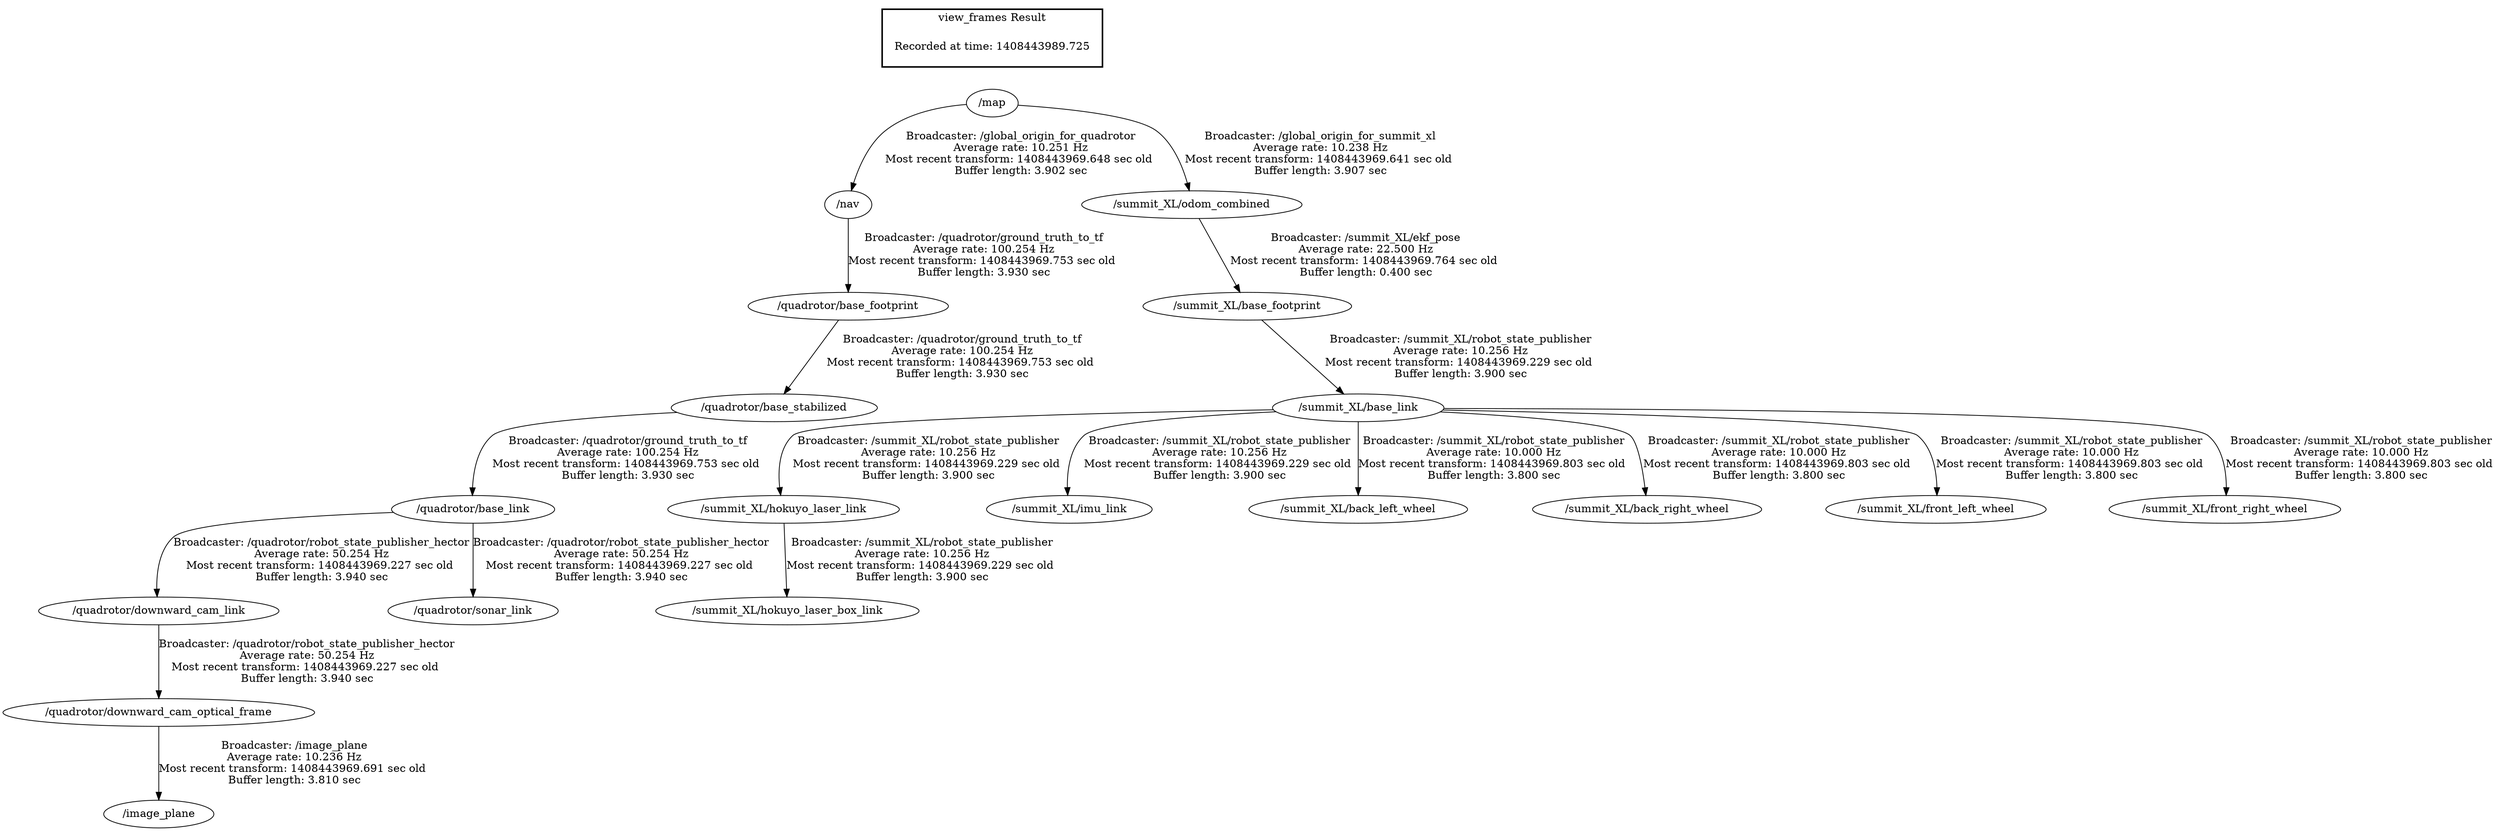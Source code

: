 digraph G {
"/quadrotor/base_link" -> "/quadrotor/downward_cam_link"[label="Broadcaster: /quadrotor/robot_state_publisher_hector\nAverage rate: 50.254 Hz\nMost recent transform: 1408443969.227 sec old \nBuffer length: 3.940 sec\n"];
"/quadrotor/base_stabilized" -> "/quadrotor/base_link"[label="Broadcaster: /quadrotor/ground_truth_to_tf\nAverage rate: 100.254 Hz\nMost recent transform: 1408443969.753 sec old \nBuffer length: 3.930 sec\n"];
"/quadrotor/downward_cam_link" -> "/quadrotor/downward_cam_optical_frame"[label="Broadcaster: /quadrotor/robot_state_publisher_hector\nAverage rate: 50.254 Hz\nMost recent transform: 1408443969.227 sec old \nBuffer length: 3.940 sec\n"];
"/quadrotor/base_link" -> "/quadrotor/sonar_link"[label="Broadcaster: /quadrotor/robot_state_publisher_hector\nAverage rate: 50.254 Hz\nMost recent transform: 1408443969.227 sec old \nBuffer length: 3.940 sec\n"];
"/nav" -> "/quadrotor/base_footprint"[label="Broadcaster: /quadrotor/ground_truth_to_tf\nAverage rate: 100.254 Hz\nMost recent transform: 1408443969.753 sec old \nBuffer length: 3.930 sec\n"];
"/map" -> "/nav"[label="Broadcaster: /global_origin_for_quadrotor\nAverage rate: 10.251 Hz\nMost recent transform: 1408443969.648 sec old \nBuffer length: 3.902 sec\n"];
"/quadrotor/base_footprint" -> "/quadrotor/base_stabilized"[label="Broadcaster: /quadrotor/ground_truth_to_tf\nAverage rate: 100.254 Hz\nMost recent transform: 1408443969.753 sec old \nBuffer length: 3.930 sec\n"];
"/map" -> "/summit_XL/odom_combined"[label="Broadcaster: /global_origin_for_summit_xl\nAverage rate: 10.238 Hz\nMost recent transform: 1408443969.641 sec old \nBuffer length: 3.907 sec\n"];
"/summit_XL/base_footprint" -> "/summit_XL/base_link"[label="Broadcaster: /summit_XL/robot_state_publisher\nAverage rate: 10.256 Hz\nMost recent transform: 1408443969.229 sec old \nBuffer length: 3.900 sec\n"];
"/summit_XL/odom_combined" -> "/summit_XL/base_footprint"[label="Broadcaster: /summit_XL/ekf_pose\nAverage rate: 22.500 Hz\nMost recent transform: 1408443969.764 sec old \nBuffer length: 0.400 sec\n"];
"/summit_XL/hokuyo_laser_link" -> "/summit_XL/hokuyo_laser_box_link"[label="Broadcaster: /summit_XL/robot_state_publisher\nAverage rate: 10.256 Hz\nMost recent transform: 1408443969.229 sec old \nBuffer length: 3.900 sec\n"];
"/summit_XL/base_link" -> "/summit_XL/hokuyo_laser_link"[label="Broadcaster: /summit_XL/robot_state_publisher\nAverage rate: 10.256 Hz\nMost recent transform: 1408443969.229 sec old \nBuffer length: 3.900 sec\n"];
"/summit_XL/base_link" -> "/summit_XL/imu_link"[label="Broadcaster: /summit_XL/robot_state_publisher\nAverage rate: 10.256 Hz\nMost recent transform: 1408443969.229 sec old \nBuffer length: 3.900 sec\n"];
"/summit_XL/base_link" -> "/summit_XL/back_left_wheel"[label="Broadcaster: /summit_XL/robot_state_publisher\nAverage rate: 10.000 Hz\nMost recent transform: 1408443969.803 sec old \nBuffer length: 3.800 sec\n"];
"/summit_XL/base_link" -> "/summit_XL/back_right_wheel"[label="Broadcaster: /summit_XL/robot_state_publisher\nAverage rate: 10.000 Hz\nMost recent transform: 1408443969.803 sec old \nBuffer length: 3.800 sec\n"];
"/summit_XL/base_link" -> "/summit_XL/front_left_wheel"[label="Broadcaster: /summit_XL/robot_state_publisher\nAverage rate: 10.000 Hz\nMost recent transform: 1408443969.803 sec old \nBuffer length: 3.800 sec\n"];
"/summit_XL/base_link" -> "/summit_XL/front_right_wheel"[label="Broadcaster: /summit_XL/robot_state_publisher\nAverage rate: 10.000 Hz\nMost recent transform: 1408443969.803 sec old \nBuffer length: 3.800 sec\n"];
"/quadrotor/downward_cam_optical_frame" -> "/image_plane"[label="Broadcaster: /image_plane\nAverage rate: 10.236 Hz\nMost recent transform: 1408443969.691 sec old \nBuffer length: 3.810 sec\n"];
edge [style=invis];
 subgraph cluster_legend { style=bold; color=black; label ="view_frames Result";
"Recorded at time: 1408443989.725"[ shape=plaintext ] ;
 }->"/map";
}